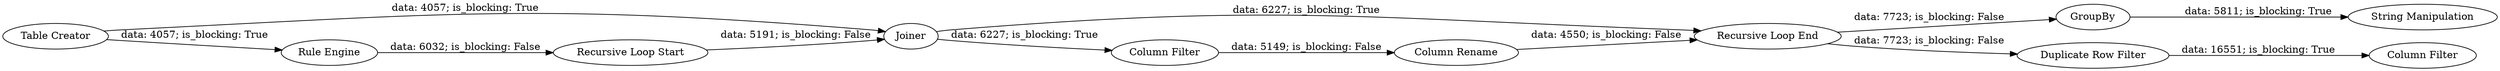 digraph {
	"-9059393307530937065_4" [label=Joiner]
	"-9059393307530937065_5" [label="Recursive Loop End"]
	"-9059393307530937065_3" [label="Recursive Loop Start"]
	"-9059393307530937065_9" [label=GroupBy]
	"-9059393307530937065_8" [label="Rule Engine"]
	"-9059393307530937065_12" [label="Column Filter"]
	"-9059393307530937065_6" [label="Column Filter"]
	"-9059393307530937065_7" [label="Column Rename"]
	"-9059393307530937065_10" [label="Duplicate Row Filter"]
	"-9059393307530937065_1" [label="Table Creator"]
	"-9059393307530937065_13" [label="String Manipulation"]
	"-9059393307530937065_9" -> "-9059393307530937065_13" [label="data: 5811; is_blocking: True"]
	"-9059393307530937065_5" -> "-9059393307530937065_10" [label="data: 7723; is_blocking: False"]
	"-9059393307530937065_3" -> "-9059393307530937065_4" [label="data: 5191; is_blocking: False"]
	"-9059393307530937065_8" -> "-9059393307530937065_3" [label="data: 6032; is_blocking: False"]
	"-9059393307530937065_10" -> "-9059393307530937065_12" [label="data: 16551; is_blocking: True"]
	"-9059393307530937065_1" -> "-9059393307530937065_4" [label="data: 4057; is_blocking: True"]
	"-9059393307530937065_5" -> "-9059393307530937065_9" [label="data: 7723; is_blocking: False"]
	"-9059393307530937065_4" -> "-9059393307530937065_6" [label="data: 6227; is_blocking: True"]
	"-9059393307530937065_1" -> "-9059393307530937065_8" [label="data: 4057; is_blocking: True"]
	"-9059393307530937065_4" -> "-9059393307530937065_5" [label="data: 6227; is_blocking: True"]
	"-9059393307530937065_6" -> "-9059393307530937065_7" [label="data: 5149; is_blocking: False"]
	"-9059393307530937065_7" -> "-9059393307530937065_5" [label="data: 4550; is_blocking: False"]
	rankdir=LR
}
